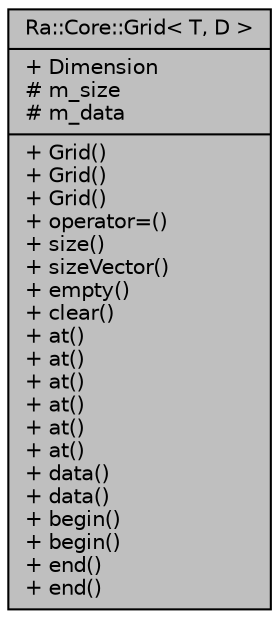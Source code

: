 digraph "Ra::Core::Grid&lt; T, D &gt;"
{
 // INTERACTIVE_SVG=YES
 // LATEX_PDF_SIZE
  edge [fontname="Helvetica",fontsize="10",labelfontname="Helvetica",labelfontsize="10"];
  node [fontname="Helvetica",fontsize="10",shape=record];
  Node1 [label="{Ra::Core::Grid\< T, D \>\n|+ Dimension\l# m_size\l# m_data\l|+ Grid()\l+ Grid()\l+ Grid()\l+ operator=()\l+ size()\l+ sizeVector()\l+ empty()\l+ clear()\l+ at()\l+ at()\l+ at()\l+ at()\l+ at()\l+ at()\l+ data()\l+ data()\l+ begin()\l+ begin()\l+ end()\l+ end()\l}",height=0.2,width=0.4,color="black", fillcolor="grey75", style="filled", fontcolor="black",tooltip=" "];
}
